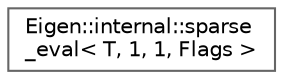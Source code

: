 digraph "类继承关系图"
{
 // LATEX_PDF_SIZE
  bgcolor="transparent";
  edge [fontname=Helvetica,fontsize=10,labelfontname=Helvetica,labelfontsize=10];
  node [fontname=Helvetica,fontsize=10,shape=box,height=0.2,width=0.4];
  rankdir="LR";
  Node0 [id="Node000000",label="Eigen::internal::sparse\l_eval\< T, 1, 1, Flags \>",height=0.2,width=0.4,color="grey40", fillcolor="white", style="filled",URL="$struct_eigen_1_1internal_1_1sparse__eval_3_01_t_00_011_00_011_00_01_flags_01_4.html",tooltip=" "];
}
